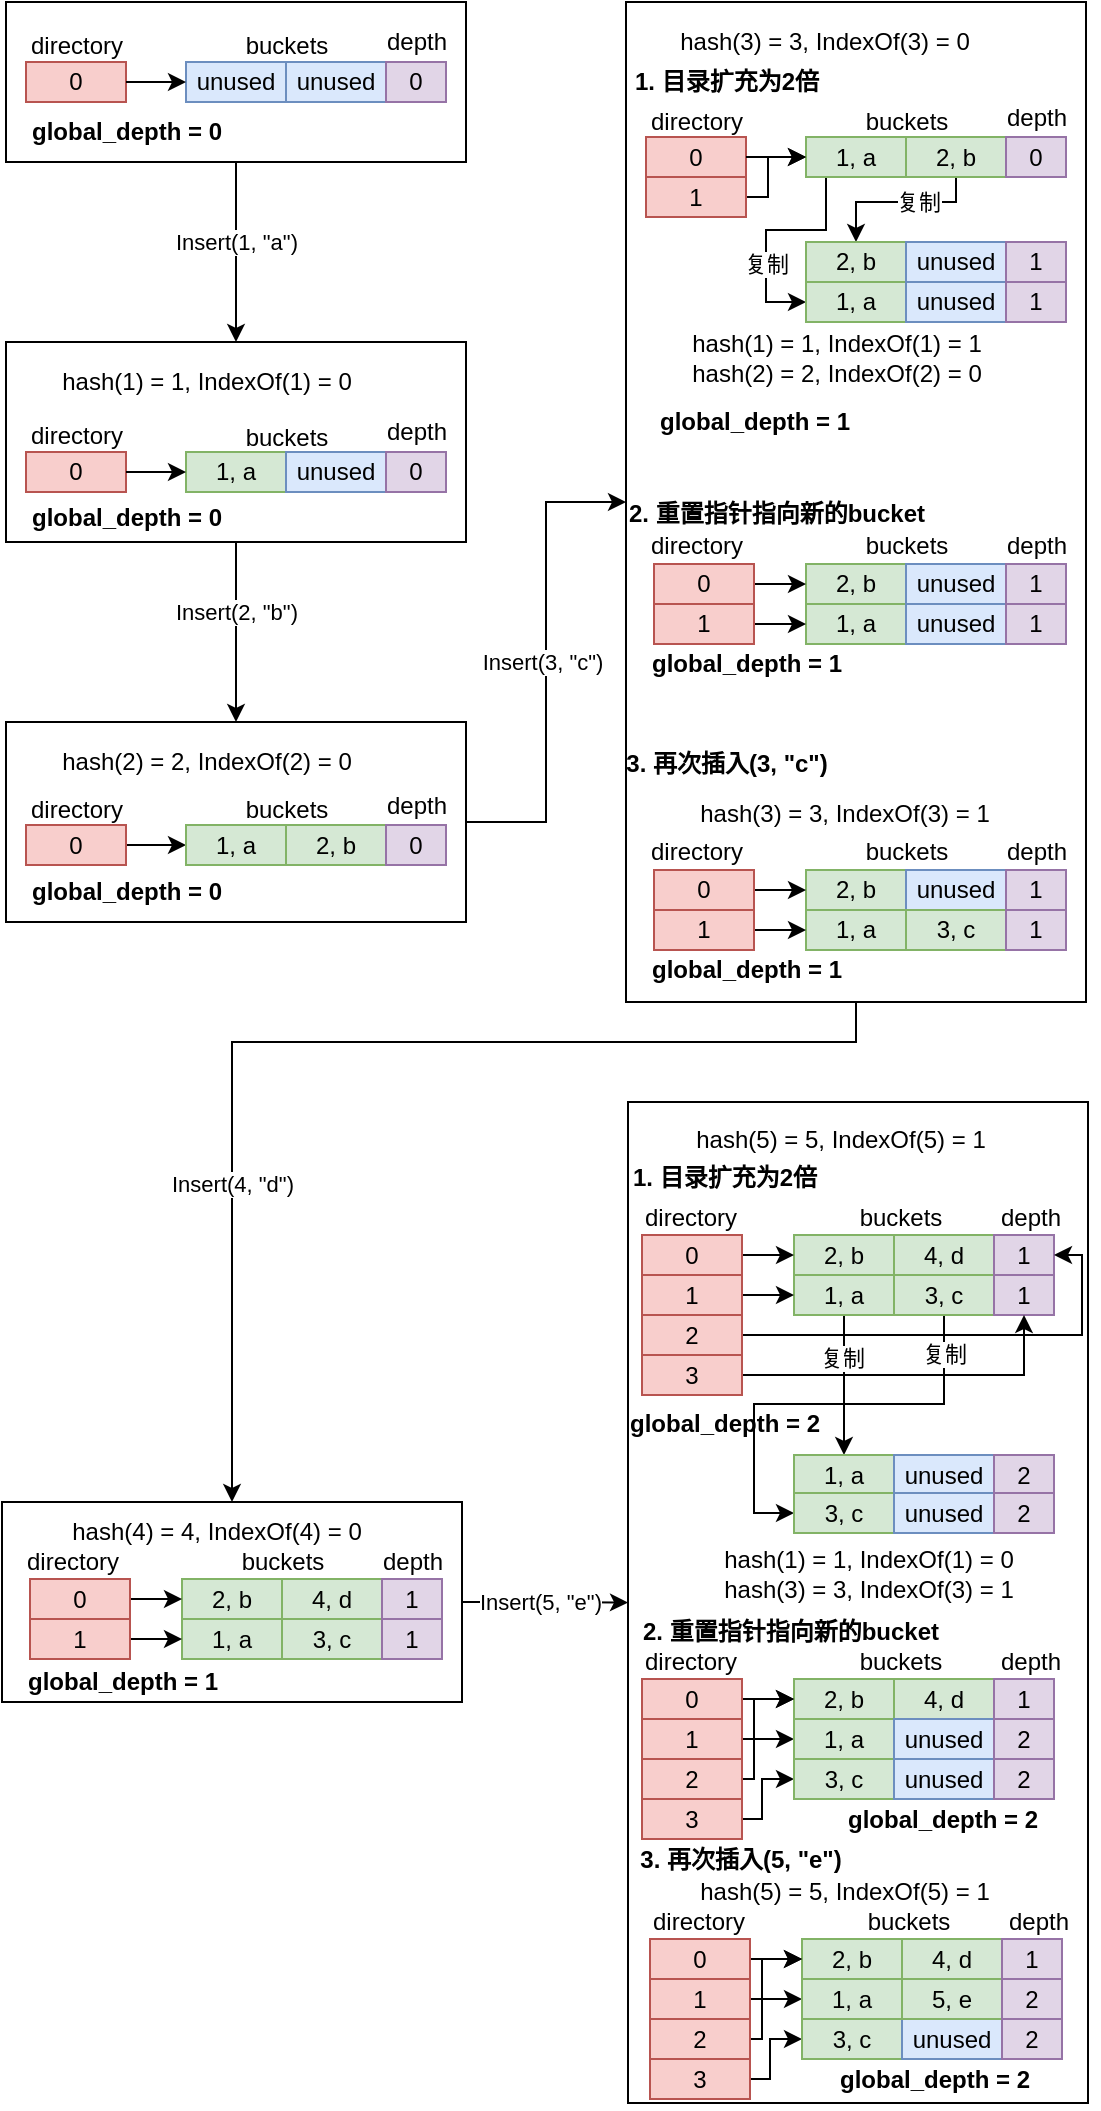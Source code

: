 <mxfile version="23.0.2" type="device">
  <diagram name="第 1 页" id="00zpdEyGkZuQAE-F2wmC">
    <mxGraphModel dx="611" dy="412" grid="1" gridSize="10" guides="1" tooltips="1" connect="1" arrows="1" fold="1" page="1" pageScale="1" pageWidth="827" pageHeight="1169" math="0" shadow="0">
      <root>
        <mxCell id="0" />
        <mxCell id="1" parent="0" />
        <mxCell id="qYG14PwdEQXjrHowDUsH-23" value="" style="rounded=0;whiteSpace=wrap;html=1;container=0;" vertex="1" parent="1">
          <mxGeometry x="160" y="260" width="230" height="80" as="geometry" />
        </mxCell>
        <mxCell id="qYG14PwdEQXjrHowDUsH-1" value="0" style="rounded=0;whiteSpace=wrap;html=1;fillColor=#f8cecc;strokeColor=#b85450;container=0;" vertex="1" parent="1">
          <mxGeometry x="170" y="290" width="50" height="20" as="geometry" />
        </mxCell>
        <mxCell id="qYG14PwdEQXjrHowDUsH-4" value="unused" style="rounded=0;whiteSpace=wrap;html=1;fillColor=#dae8fc;strokeColor=#6c8ebf;container=0;" vertex="1" parent="1">
          <mxGeometry x="250" y="290" width="50" height="20" as="geometry" />
        </mxCell>
        <mxCell id="qYG14PwdEQXjrHowDUsH-8" style="edgeStyle=orthogonalEdgeStyle;rounded=0;orthogonalLoop=1;jettySize=auto;html=1;entryX=0;entryY=0.5;entryDx=0;entryDy=0;" edge="1" parent="1" source="qYG14PwdEQXjrHowDUsH-1" target="qYG14PwdEQXjrHowDUsH-4">
          <mxGeometry relative="1" as="geometry" />
        </mxCell>
        <mxCell id="qYG14PwdEQXjrHowDUsH-5" value="unused" style="rounded=0;whiteSpace=wrap;html=1;fillColor=#dae8fc;strokeColor=#6c8ebf;container=0;" vertex="1" parent="1">
          <mxGeometry x="300" y="290" width="50" height="20" as="geometry" />
        </mxCell>
        <mxCell id="qYG14PwdEQXjrHowDUsH-10" value="buckets" style="text;html=1;align=center;verticalAlign=middle;resizable=0;points=[];autosize=1;strokeColor=none;fillColor=none;container=0;" vertex="1" parent="1">
          <mxGeometry x="270" y="267" width="60" height="30" as="geometry" />
        </mxCell>
        <mxCell id="qYG14PwdEQXjrHowDUsH-11" value="directory" style="text;html=1;align=center;verticalAlign=middle;resizable=0;points=[];autosize=1;strokeColor=none;fillColor=none;container=0;" vertex="1" parent="1">
          <mxGeometry x="160" y="267" width="70" height="30" as="geometry" />
        </mxCell>
        <mxCell id="qYG14PwdEQXjrHowDUsH-33" value="&lt;b&gt;global_depth = 0&lt;/b&gt;" style="text;html=1;align=center;verticalAlign=middle;resizable=0;points=[];autosize=1;strokeColor=none;fillColor=none;container=0;" vertex="1" parent="1">
          <mxGeometry x="160" y="310" width="120" height="30" as="geometry" />
        </mxCell>
        <mxCell id="qYG14PwdEQXjrHowDUsH-44" style="edgeStyle=orthogonalEdgeStyle;rounded=0;orthogonalLoop=1;jettySize=auto;html=1;entryX=0.5;entryY=0;entryDx=0;entryDy=0;" edge="1" parent="1" source="qYG14PwdEQXjrHowDUsH-25" target="qYG14PwdEQXjrHowDUsH-36">
          <mxGeometry relative="1" as="geometry" />
        </mxCell>
        <mxCell id="qYG14PwdEQXjrHowDUsH-45" value="Insert(2, &quot;b&quot;)" style="edgeLabel;html=1;align=center;verticalAlign=middle;resizable=0;points=[];container=0;" vertex="1" connectable="0" parent="qYG14PwdEQXjrHowDUsH-44">
          <mxGeometry x="-0.337" y="1" relative="1" as="geometry">
            <mxPoint x="-1" y="5" as="offset" />
          </mxGeometry>
        </mxCell>
        <mxCell id="qYG14PwdEQXjrHowDUsH-25" value="" style="rounded=0;whiteSpace=wrap;html=1;container=0;" vertex="1" parent="1">
          <mxGeometry x="160" y="430" width="230" height="100" as="geometry" />
        </mxCell>
        <mxCell id="qYG14PwdEQXjrHowDUsH-26" style="edgeStyle=orthogonalEdgeStyle;rounded=0;orthogonalLoop=1;jettySize=auto;html=1;entryX=0.5;entryY=0;entryDx=0;entryDy=0;" edge="1" parent="1" source="qYG14PwdEQXjrHowDUsH-23" target="qYG14PwdEQXjrHowDUsH-25">
          <mxGeometry relative="1" as="geometry" />
        </mxCell>
        <mxCell id="qYG14PwdEQXjrHowDUsH-30" value="Insert(1, &quot;a&quot;)" style="edgeLabel;html=1;align=center;verticalAlign=middle;resizable=0;points=[];container=0;" vertex="1" connectable="0" parent="qYG14PwdEQXjrHowDUsH-26">
          <mxGeometry x="-0.361" y="-1" relative="1" as="geometry">
            <mxPoint x="1" y="11" as="offset" />
          </mxGeometry>
        </mxCell>
        <mxCell id="qYG14PwdEQXjrHowDUsH-13" value="0" style="rounded=0;whiteSpace=wrap;html=1;fillColor=#f8cecc;strokeColor=#b85450;container=0;" vertex="1" parent="1">
          <mxGeometry x="170" y="485" width="50" height="20" as="geometry" />
        </mxCell>
        <mxCell id="qYG14PwdEQXjrHowDUsH-16" value="1, a" style="rounded=0;whiteSpace=wrap;html=1;fillColor=#d5e8d4;strokeColor=#82b366;container=0;" vertex="1" parent="1">
          <mxGeometry x="250" y="485" width="50" height="20" as="geometry" />
        </mxCell>
        <mxCell id="qYG14PwdEQXjrHowDUsH-12" style="edgeStyle=orthogonalEdgeStyle;rounded=0;orthogonalLoop=1;jettySize=auto;html=1;entryX=0;entryY=0.5;entryDx=0;entryDy=0;" edge="1" parent="1" source="qYG14PwdEQXjrHowDUsH-13" target="qYG14PwdEQXjrHowDUsH-16">
          <mxGeometry relative="1" as="geometry" />
        </mxCell>
        <mxCell id="qYG14PwdEQXjrHowDUsH-17" value="unused" style="rounded=0;whiteSpace=wrap;html=1;fillColor=#dae8fc;strokeColor=#6c8ebf;container=0;" vertex="1" parent="1">
          <mxGeometry x="300" y="485" width="50" height="20" as="geometry" />
        </mxCell>
        <mxCell id="qYG14PwdEQXjrHowDUsH-20" value="buckets" style="text;html=1;align=center;verticalAlign=middle;resizable=0;points=[];autosize=1;strokeColor=none;fillColor=none;container=0;" vertex="1" parent="1">
          <mxGeometry x="270" y="463" width="60" height="30" as="geometry" />
        </mxCell>
        <mxCell id="qYG14PwdEQXjrHowDUsH-21" value="directory" style="text;html=1;align=center;verticalAlign=middle;resizable=0;points=[];autosize=1;strokeColor=none;fillColor=none;container=0;" vertex="1" parent="1">
          <mxGeometry x="160" y="462" width="70" height="30" as="geometry" />
        </mxCell>
        <mxCell id="qYG14PwdEQXjrHowDUsH-31" value="hash(1) = 1, IndexOf(1) = 0" style="text;html=1;align=center;verticalAlign=middle;resizable=0;points=[];autosize=1;strokeColor=none;fillColor=none;container=0;" vertex="1" parent="1">
          <mxGeometry x="175" y="435" width="170" height="30" as="geometry" />
        </mxCell>
        <mxCell id="qYG14PwdEQXjrHowDUsH-46" value="&lt;b&gt;global_depth = 0&lt;/b&gt;" style="text;html=1;align=center;verticalAlign=middle;resizable=0;points=[];autosize=1;strokeColor=none;fillColor=none;container=0;" vertex="1" parent="1">
          <mxGeometry x="160" y="503" width="120" height="30" as="geometry" />
        </mxCell>
        <mxCell id="qYG14PwdEQXjrHowDUsH-59" style="edgeStyle=orthogonalEdgeStyle;rounded=0;orthogonalLoop=1;jettySize=auto;html=1;entryX=0;entryY=0.5;entryDx=0;entryDy=0;" edge="1" parent="1" source="qYG14PwdEQXjrHowDUsH-36" target="qYG14PwdEQXjrHowDUsH-50">
          <mxGeometry relative="1" as="geometry" />
        </mxCell>
        <mxCell id="qYG14PwdEQXjrHowDUsH-70" value="Insert(3, &quot;c&quot;)" style="edgeLabel;html=1;align=center;verticalAlign=middle;resizable=0;points=[];" vertex="1" connectable="0" parent="qYG14PwdEQXjrHowDUsH-59">
          <mxGeometry x="-0.002" y="-2" relative="1" as="geometry">
            <mxPoint x="-4" as="offset" />
          </mxGeometry>
        </mxCell>
        <mxCell id="qYG14PwdEQXjrHowDUsH-260" style="edgeStyle=orthogonalEdgeStyle;rounded=0;orthogonalLoop=1;jettySize=auto;html=1;entryX=0.5;entryY=0;entryDx=0;entryDy=0;" edge="1" parent="1" source="qYG14PwdEQXjrHowDUsH-50" target="qYG14PwdEQXjrHowDUsH-143">
          <mxGeometry relative="1" as="geometry">
            <Array as="points">
              <mxPoint x="585" y="780" />
              <mxPoint x="273" y="780" />
            </Array>
          </mxGeometry>
        </mxCell>
        <mxCell id="qYG14PwdEQXjrHowDUsH-261" value="Insert(4, &quot;d&quot;)" style="edgeLabel;html=1;align=center;verticalAlign=middle;resizable=0;points=[];" vertex="1" connectable="0" parent="qYG14PwdEQXjrHowDUsH-260">
          <mxGeometry x="0.432" relative="1" as="geometry">
            <mxPoint as="offset" />
          </mxGeometry>
        </mxCell>
        <mxCell id="qYG14PwdEQXjrHowDUsH-50" value="" style="rounded=0;whiteSpace=wrap;html=1;container=0;" vertex="1" parent="1">
          <mxGeometry x="470" y="260" width="230" height="500" as="geometry" />
        </mxCell>
        <mxCell id="qYG14PwdEQXjrHowDUsH-52" value="0" style="rounded=0;whiteSpace=wrap;html=1;fillColor=#f8cecc;strokeColor=#b85450;container=0;" vertex="1" parent="1">
          <mxGeometry x="480" y="327.5" width="50" height="20" as="geometry" />
        </mxCell>
        <mxCell id="qYG14PwdEQXjrHowDUsH-89" style="edgeStyle=orthogonalEdgeStyle;rounded=0;orthogonalLoop=1;jettySize=auto;html=1;entryX=0;entryY=0.5;entryDx=0;entryDy=0;" edge="1" parent="1" source="qYG14PwdEQXjrHowDUsH-53" target="qYG14PwdEQXjrHowDUsH-84">
          <mxGeometry relative="1" as="geometry">
            <Array as="points">
              <mxPoint x="570" y="374" />
              <mxPoint x="540" y="374" />
              <mxPoint x="540" y="410" />
            </Array>
          </mxGeometry>
        </mxCell>
        <mxCell id="qYG14PwdEQXjrHowDUsH-91" value="复制" style="edgeLabel;html=1;align=center;verticalAlign=middle;resizable=0;points=[];" vertex="1" connectable="0" parent="qYG14PwdEQXjrHowDUsH-89">
          <mxGeometry x="0.297" relative="1" as="geometry">
            <mxPoint as="offset" />
          </mxGeometry>
        </mxCell>
        <mxCell id="qYG14PwdEQXjrHowDUsH-53" value="1, a" style="rounded=0;whiteSpace=wrap;html=1;fillColor=#d5e8d4;strokeColor=#82b366;container=0;" vertex="1" parent="1">
          <mxGeometry x="560" y="327.5" width="50" height="20" as="geometry" />
        </mxCell>
        <mxCell id="qYG14PwdEQXjrHowDUsH-51" style="edgeStyle=orthogonalEdgeStyle;rounded=0;orthogonalLoop=1;jettySize=auto;html=1;entryX=0;entryY=0.5;entryDx=0;entryDy=0;" edge="1" parent="1" source="qYG14PwdEQXjrHowDUsH-52" target="qYG14PwdEQXjrHowDUsH-53">
          <mxGeometry relative="1" as="geometry" />
        </mxCell>
        <mxCell id="qYG14PwdEQXjrHowDUsH-88" style="edgeStyle=orthogonalEdgeStyle;rounded=0;orthogonalLoop=1;jettySize=auto;html=1;entryX=0.5;entryY=0;entryDx=0;entryDy=0;" edge="1" parent="1" source="qYG14PwdEQXjrHowDUsH-54" target="qYG14PwdEQXjrHowDUsH-81">
          <mxGeometry relative="1" as="geometry">
            <Array as="points">
              <mxPoint x="635" y="360" />
              <mxPoint x="585" y="360" />
            </Array>
          </mxGeometry>
        </mxCell>
        <mxCell id="qYG14PwdEQXjrHowDUsH-90" value="复制" style="edgeLabel;html=1;align=center;verticalAlign=middle;resizable=0;points=[];" vertex="1" connectable="0" parent="qYG14PwdEQXjrHowDUsH-88">
          <mxGeometry x="-0.236" relative="1" as="geometry">
            <mxPoint as="offset" />
          </mxGeometry>
        </mxCell>
        <mxCell id="qYG14PwdEQXjrHowDUsH-54" value="2, b" style="rounded=0;whiteSpace=wrap;html=1;fillColor=#d5e8d4;strokeColor=#82b366;container=0;" vertex="1" parent="1">
          <mxGeometry x="610" y="327.5" width="50" height="20" as="geometry" />
        </mxCell>
        <mxCell id="qYG14PwdEQXjrHowDUsH-55" value="buckets" style="text;html=1;align=center;verticalAlign=middle;resizable=0;points=[];autosize=1;strokeColor=none;fillColor=none;container=0;" vertex="1" parent="1">
          <mxGeometry x="580" y="304.5" width="60" height="30" as="geometry" />
        </mxCell>
        <mxCell id="qYG14PwdEQXjrHowDUsH-56" value="directory" style="text;html=1;align=center;verticalAlign=middle;resizable=0;points=[];autosize=1;strokeColor=none;fillColor=none;container=0;" vertex="1" parent="1">
          <mxGeometry x="470" y="304.5" width="70" height="30" as="geometry" />
        </mxCell>
        <mxCell id="qYG14PwdEQXjrHowDUsH-57" value="hash(3) = 3, IndexOf(3) = 0" style="text;html=1;align=center;verticalAlign=middle;resizable=0;points=[];autosize=1;strokeColor=none;fillColor=none;container=0;" vertex="1" parent="1">
          <mxGeometry x="484" y="265" width="170" height="30" as="geometry" />
        </mxCell>
        <mxCell id="qYG14PwdEQXjrHowDUsH-36" value="" style="rounded=0;whiteSpace=wrap;html=1;container=0;" vertex="1" parent="1">
          <mxGeometry x="160" y="620" width="230" height="100" as="geometry" />
        </mxCell>
        <mxCell id="qYG14PwdEQXjrHowDUsH-47" style="edgeStyle=orthogonalEdgeStyle;rounded=0;orthogonalLoop=1;jettySize=auto;html=1;entryX=0;entryY=0.5;entryDx=0;entryDy=0;" edge="1" parent="1" source="qYG14PwdEQXjrHowDUsH-37" target="qYG14PwdEQXjrHowDUsH-38">
          <mxGeometry relative="1" as="geometry" />
        </mxCell>
        <mxCell id="qYG14PwdEQXjrHowDUsH-37" value="0" style="rounded=0;whiteSpace=wrap;html=1;fillColor=#f8cecc;strokeColor=#b85450;container=0;" vertex="1" parent="1">
          <mxGeometry x="170" y="671.5" width="50" height="20" as="geometry" />
        </mxCell>
        <mxCell id="qYG14PwdEQXjrHowDUsH-38" value="1, a" style="rounded=0;whiteSpace=wrap;html=1;fillColor=#d5e8d4;strokeColor=#82b366;container=0;" vertex="1" parent="1">
          <mxGeometry x="250" y="671.5" width="50" height="20" as="geometry" />
        </mxCell>
        <mxCell id="qYG14PwdEQXjrHowDUsH-40" value="2, b" style="rounded=0;whiteSpace=wrap;html=1;fillColor=#d5e8d4;strokeColor=#82b366;container=0;" vertex="1" parent="1">
          <mxGeometry x="300" y="671.5" width="50" height="20" as="geometry" />
        </mxCell>
        <mxCell id="qYG14PwdEQXjrHowDUsH-41" value="buckets" style="text;html=1;align=center;verticalAlign=middle;resizable=0;points=[];autosize=1;strokeColor=none;fillColor=none;container=0;" vertex="1" parent="1">
          <mxGeometry x="270" y="648.5" width="60" height="30" as="geometry" />
        </mxCell>
        <mxCell id="qYG14PwdEQXjrHowDUsH-42" value="directory" style="text;html=1;align=center;verticalAlign=middle;resizable=0;points=[];autosize=1;strokeColor=none;fillColor=none;container=0;" vertex="1" parent="1">
          <mxGeometry x="160" y="648.5" width="70" height="30" as="geometry" />
        </mxCell>
        <mxCell id="qYG14PwdEQXjrHowDUsH-43" value="hash(2) = 2, IndexOf(2) = 0" style="text;html=1;align=center;verticalAlign=middle;resizable=0;points=[];autosize=1;strokeColor=none;fillColor=none;container=0;" vertex="1" parent="1">
          <mxGeometry x="175" y="625" width="170" height="30" as="geometry" />
        </mxCell>
        <mxCell id="qYG14PwdEQXjrHowDUsH-48" value="&lt;b&gt;global_depth = 0&lt;/b&gt;" style="text;html=1;align=center;verticalAlign=middle;resizable=0;points=[];autosize=1;strokeColor=none;fillColor=none;container=0;" vertex="1" parent="1">
          <mxGeometry x="160" y="690" width="120" height="30" as="geometry" />
        </mxCell>
        <mxCell id="qYG14PwdEQXjrHowDUsH-62" value="depth" style="text;html=1;align=center;verticalAlign=middle;resizable=0;points=[];autosize=1;strokeColor=none;fillColor=none;" vertex="1" parent="1">
          <mxGeometry x="340" y="265" width="50" height="30" as="geometry" />
        </mxCell>
        <mxCell id="qYG14PwdEQXjrHowDUsH-63" value="0" style="rounded=0;whiteSpace=wrap;html=1;fillColor=#e1d5e7;strokeColor=#9673a6;container=0;" vertex="1" parent="1">
          <mxGeometry x="350" y="290" width="30" height="20" as="geometry" />
        </mxCell>
        <mxCell id="qYG14PwdEQXjrHowDUsH-64" value="depth" style="text;html=1;align=center;verticalAlign=middle;resizable=0;points=[];autosize=1;strokeColor=none;fillColor=none;" vertex="1" parent="1">
          <mxGeometry x="340" y="460" width="50" height="30" as="geometry" />
        </mxCell>
        <mxCell id="qYG14PwdEQXjrHowDUsH-65" value="0" style="rounded=0;whiteSpace=wrap;html=1;fillColor=#e1d5e7;strokeColor=#9673a6;container=0;" vertex="1" parent="1">
          <mxGeometry x="350" y="485" width="30" height="20" as="geometry" />
        </mxCell>
        <mxCell id="qYG14PwdEQXjrHowDUsH-66" value="depth" style="text;html=1;align=center;verticalAlign=middle;resizable=0;points=[];autosize=1;strokeColor=none;fillColor=none;" vertex="1" parent="1">
          <mxGeometry x="340" y="646.5" width="50" height="30" as="geometry" />
        </mxCell>
        <mxCell id="qYG14PwdEQXjrHowDUsH-67" value="0" style="rounded=0;whiteSpace=wrap;html=1;fillColor=#e1d5e7;strokeColor=#9673a6;container=0;" vertex="1" parent="1">
          <mxGeometry x="350" y="671.5" width="30" height="20" as="geometry" />
        </mxCell>
        <mxCell id="qYG14PwdEQXjrHowDUsH-68" value="depth" style="text;html=1;align=center;verticalAlign=middle;resizable=0;points=[];autosize=1;strokeColor=none;fillColor=none;" vertex="1" parent="1">
          <mxGeometry x="650" y="302.5" width="50" height="30" as="geometry" />
        </mxCell>
        <mxCell id="qYG14PwdEQXjrHowDUsH-69" value="0" style="rounded=0;whiteSpace=wrap;html=1;fillColor=#e1d5e7;strokeColor=#9673a6;container=0;" vertex="1" parent="1">
          <mxGeometry x="660" y="327.5" width="30" height="20" as="geometry" />
        </mxCell>
        <mxCell id="qYG14PwdEQXjrHowDUsH-78" style="edgeStyle=orthogonalEdgeStyle;rounded=0;orthogonalLoop=1;jettySize=auto;html=1;entryX=0;entryY=0.5;entryDx=0;entryDy=0;" edge="1" parent="1" source="qYG14PwdEQXjrHowDUsH-71" target="qYG14PwdEQXjrHowDUsH-53">
          <mxGeometry relative="1" as="geometry">
            <Array as="points">
              <mxPoint x="541" y="358" />
              <mxPoint x="541" y="338" />
            </Array>
          </mxGeometry>
        </mxCell>
        <mxCell id="qYG14PwdEQXjrHowDUsH-71" value="1" style="rounded=0;whiteSpace=wrap;html=1;fillColor=#f8cecc;strokeColor=#b85450;container=0;" vertex="1" parent="1">
          <mxGeometry x="480" y="347.5" width="50" height="20" as="geometry" />
        </mxCell>
        <mxCell id="qYG14PwdEQXjrHowDUsH-80" value="&lt;b&gt;1. 目录扩充为2倍&lt;/b&gt;" style="text;html=1;align=center;verticalAlign=middle;resizable=0;points=[];autosize=1;strokeColor=none;fillColor=none;" vertex="1" parent="1">
          <mxGeometry x="460" y="285" width="120" height="30" as="geometry" />
        </mxCell>
        <mxCell id="qYG14PwdEQXjrHowDUsH-81" value="2, b" style="rounded=0;whiteSpace=wrap;html=1;fillColor=#d5e8d4;strokeColor=#82b366;container=0;" vertex="1" parent="1">
          <mxGeometry x="560" y="380" width="50" height="20" as="geometry" />
        </mxCell>
        <mxCell id="qYG14PwdEQXjrHowDUsH-82" value="unused" style="rounded=0;whiteSpace=wrap;html=1;fillColor=#dae8fc;strokeColor=#6c8ebf;container=0;" vertex="1" parent="1">
          <mxGeometry x="610" y="380" width="50" height="20" as="geometry" />
        </mxCell>
        <mxCell id="qYG14PwdEQXjrHowDUsH-83" value="1" style="rounded=0;whiteSpace=wrap;html=1;fillColor=#e1d5e7;strokeColor=#9673a6;container=0;" vertex="1" parent="1">
          <mxGeometry x="660" y="380" width="30" height="20" as="geometry" />
        </mxCell>
        <mxCell id="qYG14PwdEQXjrHowDUsH-84" value="1, a" style="rounded=0;whiteSpace=wrap;html=1;fillColor=#d5e8d4;strokeColor=#82b366;container=0;" vertex="1" parent="1">
          <mxGeometry x="560" y="400" width="50" height="20" as="geometry" />
        </mxCell>
        <mxCell id="qYG14PwdEQXjrHowDUsH-85" value="unused" style="rounded=0;whiteSpace=wrap;html=1;fillColor=#dae8fc;strokeColor=#6c8ebf;container=0;" vertex="1" parent="1">
          <mxGeometry x="610" y="400" width="50" height="20" as="geometry" />
        </mxCell>
        <mxCell id="qYG14PwdEQXjrHowDUsH-86" value="1" style="rounded=0;whiteSpace=wrap;html=1;fillColor=#e1d5e7;strokeColor=#9673a6;container=0;" vertex="1" parent="1">
          <mxGeometry x="660" y="400" width="30" height="20" as="geometry" />
        </mxCell>
        <mxCell id="qYG14PwdEQXjrHowDUsH-87" value="hash(1) = 1, IndexOf(1) = 1&lt;br&gt;hash(2) = 2, IndexOf(2) = 0" style="text;html=1;align=center;verticalAlign=middle;resizable=0;points=[];autosize=1;strokeColor=none;fillColor=none;container=0;" vertex="1" parent="1">
          <mxGeometry x="490" y="418" width="170" height="40" as="geometry" />
        </mxCell>
        <mxCell id="qYG14PwdEQXjrHowDUsH-93" value="&lt;b&gt;global_depth = 1&lt;/b&gt;" style="text;html=1;align=center;verticalAlign=middle;resizable=0;points=[];autosize=1;strokeColor=none;fillColor=none;container=0;" vertex="1" parent="1">
          <mxGeometry x="474" y="455" width="120" height="30" as="geometry" />
        </mxCell>
        <mxCell id="qYG14PwdEQXjrHowDUsH-94" value="&lt;b&gt;2. 重置指针指向新的bucket&lt;/b&gt;" style="text;html=1;align=center;verticalAlign=middle;resizable=0;points=[];autosize=1;strokeColor=none;fillColor=none;" vertex="1" parent="1">
          <mxGeometry x="460" y="501" width="170" height="30" as="geometry" />
        </mxCell>
        <mxCell id="qYG14PwdEQXjrHowDUsH-95" value="2, b" style="rounded=0;whiteSpace=wrap;html=1;fillColor=#d5e8d4;strokeColor=#82b366;container=0;" vertex="1" parent="1">
          <mxGeometry x="560" y="541" width="50" height="20" as="geometry" />
        </mxCell>
        <mxCell id="qYG14PwdEQXjrHowDUsH-96" value="unused" style="rounded=0;whiteSpace=wrap;html=1;fillColor=#dae8fc;strokeColor=#6c8ebf;container=0;" vertex="1" parent="1">
          <mxGeometry x="610" y="541" width="50" height="20" as="geometry" />
        </mxCell>
        <mxCell id="qYG14PwdEQXjrHowDUsH-97" value="1" style="rounded=0;whiteSpace=wrap;html=1;fillColor=#e1d5e7;strokeColor=#9673a6;container=0;" vertex="1" parent="1">
          <mxGeometry x="660" y="541" width="30" height="20" as="geometry" />
        </mxCell>
        <mxCell id="qYG14PwdEQXjrHowDUsH-98" value="1, a" style="rounded=0;whiteSpace=wrap;html=1;fillColor=#d5e8d4;strokeColor=#82b366;container=0;" vertex="1" parent="1">
          <mxGeometry x="560" y="561" width="50" height="20" as="geometry" />
        </mxCell>
        <mxCell id="qYG14PwdEQXjrHowDUsH-99" value="unused" style="rounded=0;whiteSpace=wrap;html=1;fillColor=#dae8fc;strokeColor=#6c8ebf;container=0;" vertex="1" parent="1">
          <mxGeometry x="610" y="561" width="50" height="20" as="geometry" />
        </mxCell>
        <mxCell id="qYG14PwdEQXjrHowDUsH-100" value="1" style="rounded=0;whiteSpace=wrap;html=1;fillColor=#e1d5e7;strokeColor=#9673a6;container=0;" vertex="1" parent="1">
          <mxGeometry x="660" y="561" width="30" height="20" as="geometry" />
        </mxCell>
        <mxCell id="qYG14PwdEQXjrHowDUsH-113" style="edgeStyle=orthogonalEdgeStyle;rounded=0;orthogonalLoop=1;jettySize=auto;html=1;entryX=0;entryY=0.5;entryDx=0;entryDy=0;" edge="1" parent="1" source="qYG14PwdEQXjrHowDUsH-101" target="qYG14PwdEQXjrHowDUsH-95">
          <mxGeometry relative="1" as="geometry" />
        </mxCell>
        <mxCell id="qYG14PwdEQXjrHowDUsH-101" value="0" style="rounded=0;whiteSpace=wrap;html=1;fillColor=#f8cecc;strokeColor=#b85450;container=0;" vertex="1" parent="1">
          <mxGeometry x="484" y="541" width="50" height="20" as="geometry" />
        </mxCell>
        <mxCell id="qYG14PwdEQXjrHowDUsH-114" style="edgeStyle=orthogonalEdgeStyle;rounded=0;orthogonalLoop=1;jettySize=auto;html=1;entryX=0;entryY=0.5;entryDx=0;entryDy=0;" edge="1" parent="1" source="qYG14PwdEQXjrHowDUsH-102" target="qYG14PwdEQXjrHowDUsH-98">
          <mxGeometry relative="1" as="geometry" />
        </mxCell>
        <mxCell id="qYG14PwdEQXjrHowDUsH-102" value="1" style="rounded=0;whiteSpace=wrap;html=1;fillColor=#f8cecc;strokeColor=#b85450;container=0;" vertex="1" parent="1">
          <mxGeometry x="484" y="561" width="50" height="20" as="geometry" />
        </mxCell>
        <mxCell id="qYG14PwdEQXjrHowDUsH-110" value="depth" style="text;html=1;align=center;verticalAlign=middle;resizable=0;points=[];autosize=1;strokeColor=none;fillColor=none;" vertex="1" parent="1">
          <mxGeometry x="650" y="517" width="50" height="30" as="geometry" />
        </mxCell>
        <mxCell id="qYG14PwdEQXjrHowDUsH-111" value="buckets" style="text;html=1;align=center;verticalAlign=middle;resizable=0;points=[];autosize=1;strokeColor=none;fillColor=none;container=0;" vertex="1" parent="1">
          <mxGeometry x="580" y="517" width="60" height="30" as="geometry" />
        </mxCell>
        <mxCell id="qYG14PwdEQXjrHowDUsH-112" value="directory" style="text;html=1;align=center;verticalAlign=middle;resizable=0;points=[];autosize=1;strokeColor=none;fillColor=none;container=0;" vertex="1" parent="1">
          <mxGeometry x="470" y="517" width="70" height="30" as="geometry" />
        </mxCell>
        <mxCell id="qYG14PwdEQXjrHowDUsH-115" value="&lt;b&gt;global_depth = 1&lt;/b&gt;" style="text;html=1;align=center;verticalAlign=middle;resizable=0;points=[];autosize=1;strokeColor=none;fillColor=none;container=0;" vertex="1" parent="1">
          <mxGeometry x="470" y="576" width="120" height="30" as="geometry" />
        </mxCell>
        <mxCell id="qYG14PwdEQXjrHowDUsH-116" value="&lt;b&gt;3. 再次插入(3, &quot;c&quot;)&lt;/b&gt;" style="text;html=1;align=center;verticalAlign=middle;resizable=0;points=[];autosize=1;strokeColor=none;fillColor=none;" vertex="1" parent="1">
          <mxGeometry x="460" y="626" width="120" height="30" as="geometry" />
        </mxCell>
        <mxCell id="qYG14PwdEQXjrHowDUsH-117" value="hash(3) = 3, IndexOf(3) = 1" style="text;html=1;align=center;verticalAlign=middle;resizable=0;points=[];autosize=1;strokeColor=none;fillColor=none;container=0;" vertex="1" parent="1">
          <mxGeometry x="494" y="651" width="170" height="30" as="geometry" />
        </mxCell>
        <mxCell id="qYG14PwdEQXjrHowDUsH-118" value="2, b" style="rounded=0;whiteSpace=wrap;html=1;fillColor=#d5e8d4;strokeColor=#82b366;container=0;" vertex="1" parent="1">
          <mxGeometry x="560" y="694" width="50" height="20" as="geometry" />
        </mxCell>
        <mxCell id="qYG14PwdEQXjrHowDUsH-119" value="unused" style="rounded=0;whiteSpace=wrap;html=1;fillColor=#dae8fc;strokeColor=#6c8ebf;container=0;" vertex="1" parent="1">
          <mxGeometry x="610" y="694" width="50" height="20" as="geometry" />
        </mxCell>
        <mxCell id="qYG14PwdEQXjrHowDUsH-120" value="1" style="rounded=0;whiteSpace=wrap;html=1;fillColor=#e1d5e7;strokeColor=#9673a6;container=0;" vertex="1" parent="1">
          <mxGeometry x="660" y="694" width="30" height="20" as="geometry" />
        </mxCell>
        <mxCell id="qYG14PwdEQXjrHowDUsH-121" value="1, a" style="rounded=0;whiteSpace=wrap;html=1;fillColor=#d5e8d4;strokeColor=#82b366;container=0;" vertex="1" parent="1">
          <mxGeometry x="560" y="714" width="50" height="20" as="geometry" />
        </mxCell>
        <mxCell id="qYG14PwdEQXjrHowDUsH-122" value="3, c" style="rounded=0;whiteSpace=wrap;html=1;fillColor=#d5e8d4;strokeColor=#82b366;container=0;" vertex="1" parent="1">
          <mxGeometry x="610" y="714" width="50" height="20" as="geometry" />
        </mxCell>
        <mxCell id="qYG14PwdEQXjrHowDUsH-123" value="1" style="rounded=0;whiteSpace=wrap;html=1;fillColor=#e1d5e7;strokeColor=#9673a6;container=0;" vertex="1" parent="1">
          <mxGeometry x="660" y="714" width="30" height="20" as="geometry" />
        </mxCell>
        <mxCell id="qYG14PwdEQXjrHowDUsH-124" style="edgeStyle=orthogonalEdgeStyle;rounded=0;orthogonalLoop=1;jettySize=auto;html=1;entryX=0;entryY=0.5;entryDx=0;entryDy=0;" edge="1" source="qYG14PwdEQXjrHowDUsH-125" target="qYG14PwdEQXjrHowDUsH-118" parent="1">
          <mxGeometry relative="1" as="geometry" />
        </mxCell>
        <mxCell id="qYG14PwdEQXjrHowDUsH-125" value="0" style="rounded=0;whiteSpace=wrap;html=1;fillColor=#f8cecc;strokeColor=#b85450;container=0;" vertex="1" parent="1">
          <mxGeometry x="484" y="694" width="50" height="20" as="geometry" />
        </mxCell>
        <mxCell id="qYG14PwdEQXjrHowDUsH-126" style="edgeStyle=orthogonalEdgeStyle;rounded=0;orthogonalLoop=1;jettySize=auto;html=1;entryX=0;entryY=0.5;entryDx=0;entryDy=0;" edge="1" source="qYG14PwdEQXjrHowDUsH-127" target="qYG14PwdEQXjrHowDUsH-121" parent="1">
          <mxGeometry relative="1" as="geometry" />
        </mxCell>
        <mxCell id="qYG14PwdEQXjrHowDUsH-127" value="1" style="rounded=0;whiteSpace=wrap;html=1;fillColor=#f8cecc;strokeColor=#b85450;container=0;" vertex="1" parent="1">
          <mxGeometry x="484" y="714" width="50" height="20" as="geometry" />
        </mxCell>
        <mxCell id="qYG14PwdEQXjrHowDUsH-128" value="depth" style="text;html=1;align=center;verticalAlign=middle;resizable=0;points=[];autosize=1;strokeColor=none;fillColor=none;" vertex="1" parent="1">
          <mxGeometry x="650" y="670" width="50" height="30" as="geometry" />
        </mxCell>
        <mxCell id="qYG14PwdEQXjrHowDUsH-129" value="buckets" style="text;html=1;align=center;verticalAlign=middle;resizable=0;points=[];autosize=1;strokeColor=none;fillColor=none;container=0;" vertex="1" parent="1">
          <mxGeometry x="580" y="670" width="60" height="30" as="geometry" />
        </mxCell>
        <mxCell id="qYG14PwdEQXjrHowDUsH-130" value="directory" style="text;html=1;align=center;verticalAlign=middle;resizable=0;points=[];autosize=1;strokeColor=none;fillColor=none;container=0;" vertex="1" parent="1">
          <mxGeometry x="470" y="670" width="70" height="30" as="geometry" />
        </mxCell>
        <mxCell id="qYG14PwdEQXjrHowDUsH-131" value="&lt;b&gt;global_depth = 1&lt;/b&gt;" style="text;html=1;align=center;verticalAlign=middle;resizable=0;points=[];autosize=1;strokeColor=none;fillColor=none;container=0;" vertex="1" parent="1">
          <mxGeometry x="470" y="729" width="120" height="30" as="geometry" />
        </mxCell>
        <mxCell id="qYG14PwdEQXjrHowDUsH-162" style="edgeStyle=orthogonalEdgeStyle;rounded=0;orthogonalLoop=1;jettySize=auto;html=1;entryX=0;entryY=0.5;entryDx=0;entryDy=0;" edge="1" parent="1" source="qYG14PwdEQXjrHowDUsH-143" target="qYG14PwdEQXjrHowDUsH-161">
          <mxGeometry relative="1" as="geometry" />
        </mxCell>
        <mxCell id="qYG14PwdEQXjrHowDUsH-164" value="Insert(5, &quot;e&quot;)" style="edgeLabel;html=1;align=center;verticalAlign=middle;resizable=0;points=[];" vertex="1" connectable="0" parent="qYG14PwdEQXjrHowDUsH-162">
          <mxGeometry x="-0.064" y="1" relative="1" as="geometry">
            <mxPoint y="1" as="offset" />
          </mxGeometry>
        </mxCell>
        <mxCell id="qYG14PwdEQXjrHowDUsH-143" value="" style="rounded=0;whiteSpace=wrap;html=1;container=0;" vertex="1" parent="1">
          <mxGeometry x="158" y="1010" width="230" height="100" as="geometry" />
        </mxCell>
        <mxCell id="qYG14PwdEQXjrHowDUsH-146" value="hash(4) = 4, IndexOf(4) = 0" style="text;html=1;align=center;verticalAlign=middle;resizable=0;points=[];autosize=1;strokeColor=none;fillColor=none;container=0;" vertex="1" parent="1">
          <mxGeometry x="180" y="1010" width="170" height="30" as="geometry" />
        </mxCell>
        <mxCell id="qYG14PwdEQXjrHowDUsH-147" value="2, b" style="rounded=0;whiteSpace=wrap;html=1;fillColor=#d5e8d4;strokeColor=#82b366;container=0;" vertex="1" parent="1">
          <mxGeometry x="248" y="1048.5" width="50" height="20" as="geometry" />
        </mxCell>
        <mxCell id="qYG14PwdEQXjrHowDUsH-148" value="4, d" style="rounded=0;whiteSpace=wrap;html=1;fillColor=#d5e8d4;strokeColor=#82b366;container=0;" vertex="1" parent="1">
          <mxGeometry x="298" y="1048.5" width="50" height="20" as="geometry" />
        </mxCell>
        <mxCell id="qYG14PwdEQXjrHowDUsH-149" value="1" style="rounded=0;whiteSpace=wrap;html=1;fillColor=#e1d5e7;strokeColor=#9673a6;container=0;" vertex="1" parent="1">
          <mxGeometry x="348" y="1048.5" width="30" height="20" as="geometry" />
        </mxCell>
        <mxCell id="qYG14PwdEQXjrHowDUsH-150" value="1, a" style="rounded=0;whiteSpace=wrap;html=1;fillColor=#d5e8d4;strokeColor=#82b366;container=0;" vertex="1" parent="1">
          <mxGeometry x="248" y="1068.5" width="50" height="20" as="geometry" />
        </mxCell>
        <mxCell id="qYG14PwdEQXjrHowDUsH-151" value="3, c" style="rounded=0;whiteSpace=wrap;html=1;fillColor=#d5e8d4;strokeColor=#82b366;container=0;" vertex="1" parent="1">
          <mxGeometry x="298" y="1068.5" width="50" height="20" as="geometry" />
        </mxCell>
        <mxCell id="qYG14PwdEQXjrHowDUsH-152" value="1" style="rounded=0;whiteSpace=wrap;html=1;fillColor=#e1d5e7;strokeColor=#9673a6;container=0;" vertex="1" parent="1">
          <mxGeometry x="348" y="1068.5" width="30" height="20" as="geometry" />
        </mxCell>
        <mxCell id="qYG14PwdEQXjrHowDUsH-153" style="edgeStyle=orthogonalEdgeStyle;rounded=0;orthogonalLoop=1;jettySize=auto;html=1;entryX=0;entryY=0.5;entryDx=0;entryDy=0;" edge="1" source="qYG14PwdEQXjrHowDUsH-154" target="qYG14PwdEQXjrHowDUsH-147" parent="1">
          <mxGeometry relative="1" as="geometry" />
        </mxCell>
        <mxCell id="qYG14PwdEQXjrHowDUsH-154" value="0" style="rounded=0;whiteSpace=wrap;html=1;fillColor=#f8cecc;strokeColor=#b85450;container=0;" vertex="1" parent="1">
          <mxGeometry x="172" y="1048.5" width="50" height="20" as="geometry" />
        </mxCell>
        <mxCell id="qYG14PwdEQXjrHowDUsH-155" style="edgeStyle=orthogonalEdgeStyle;rounded=0;orthogonalLoop=1;jettySize=auto;html=1;entryX=0;entryY=0.5;entryDx=0;entryDy=0;" edge="1" source="qYG14PwdEQXjrHowDUsH-156" target="qYG14PwdEQXjrHowDUsH-150" parent="1">
          <mxGeometry relative="1" as="geometry" />
        </mxCell>
        <mxCell id="qYG14PwdEQXjrHowDUsH-156" value="1" style="rounded=0;whiteSpace=wrap;html=1;fillColor=#f8cecc;strokeColor=#b85450;container=0;" vertex="1" parent="1">
          <mxGeometry x="172" y="1068.5" width="50" height="20" as="geometry" />
        </mxCell>
        <mxCell id="qYG14PwdEQXjrHowDUsH-157" value="depth" style="text;html=1;align=center;verticalAlign=middle;resizable=0;points=[];autosize=1;strokeColor=none;fillColor=none;" vertex="1" parent="1">
          <mxGeometry x="338" y="1024.5" width="50" height="30" as="geometry" />
        </mxCell>
        <mxCell id="qYG14PwdEQXjrHowDUsH-158" value="buckets" style="text;html=1;align=center;verticalAlign=middle;resizable=0;points=[];autosize=1;strokeColor=none;fillColor=none;container=0;" vertex="1" parent="1">
          <mxGeometry x="268" y="1024.5" width="60" height="30" as="geometry" />
        </mxCell>
        <mxCell id="qYG14PwdEQXjrHowDUsH-159" value="directory" style="text;html=1;align=center;verticalAlign=middle;resizable=0;points=[];autosize=1;strokeColor=none;fillColor=none;container=0;" vertex="1" parent="1">
          <mxGeometry x="158" y="1024.5" width="70" height="30" as="geometry" />
        </mxCell>
        <mxCell id="qYG14PwdEQXjrHowDUsH-160" value="&lt;b&gt;global_depth = 1&lt;/b&gt;" style="text;html=1;align=center;verticalAlign=middle;resizable=0;points=[];autosize=1;strokeColor=none;fillColor=none;container=0;" vertex="1" parent="1">
          <mxGeometry x="158" y="1084.5" width="120" height="30" as="geometry" />
        </mxCell>
        <mxCell id="qYG14PwdEQXjrHowDUsH-161" value="" style="rounded=0;whiteSpace=wrap;html=1;container=0;" vertex="1" parent="1">
          <mxGeometry x="471" y="810" width="230" height="500.5" as="geometry" />
        </mxCell>
        <mxCell id="qYG14PwdEQXjrHowDUsH-166" value="hash(5) = 5, IndexOf(5) = 1" style="text;html=1;align=center;verticalAlign=middle;resizable=0;points=[];autosize=1;strokeColor=none;fillColor=none;container=0;" vertex="1" parent="1">
          <mxGeometry x="492" y="813.5" width="170" height="30" as="geometry" />
        </mxCell>
        <mxCell id="qYG14PwdEQXjrHowDUsH-167" value="2, b" style="rounded=0;whiteSpace=wrap;html=1;fillColor=#d5e8d4;strokeColor=#82b366;container=0;" vertex="1" parent="1">
          <mxGeometry x="554" y="876.5" width="50" height="20" as="geometry" />
        </mxCell>
        <mxCell id="qYG14PwdEQXjrHowDUsH-168" value="4, d" style="rounded=0;whiteSpace=wrap;html=1;fillColor=#d5e8d4;strokeColor=#82b366;container=0;" vertex="1" parent="1">
          <mxGeometry x="604" y="876.5" width="50" height="20" as="geometry" />
        </mxCell>
        <mxCell id="qYG14PwdEQXjrHowDUsH-169" value="1" style="rounded=0;whiteSpace=wrap;html=1;fillColor=#e1d5e7;strokeColor=#9673a6;container=0;" vertex="1" parent="1">
          <mxGeometry x="654" y="876.5" width="30" height="20" as="geometry" />
        </mxCell>
        <mxCell id="qYG14PwdEQXjrHowDUsH-200" style="edgeStyle=orthogonalEdgeStyle;rounded=0;orthogonalLoop=1;jettySize=auto;html=1;entryX=0.5;entryY=0;entryDx=0;entryDy=0;" edge="1" parent="1" source="qYG14PwdEQXjrHowDUsH-170" target="qYG14PwdEQXjrHowDUsH-191">
          <mxGeometry relative="1" as="geometry" />
        </mxCell>
        <mxCell id="qYG14PwdEQXjrHowDUsH-203" value="复制" style="edgeLabel;html=1;align=center;verticalAlign=middle;resizable=0;points=[];" vertex="1" connectable="0" parent="qYG14PwdEQXjrHowDUsH-200">
          <mxGeometry x="-0.4" y="-1" relative="1" as="geometry">
            <mxPoint as="offset" />
          </mxGeometry>
        </mxCell>
        <mxCell id="qYG14PwdEQXjrHowDUsH-170" value="1, a" style="rounded=0;whiteSpace=wrap;html=1;fillColor=#d5e8d4;strokeColor=#82b366;container=0;" vertex="1" parent="1">
          <mxGeometry x="554" y="896.5" width="50" height="20" as="geometry" />
        </mxCell>
        <mxCell id="qYG14PwdEQXjrHowDUsH-201" style="edgeStyle=orthogonalEdgeStyle;rounded=0;orthogonalLoop=1;jettySize=auto;html=1;entryX=0;entryY=0.5;entryDx=0;entryDy=0;" edge="1" parent="1" source="qYG14PwdEQXjrHowDUsH-171" target="qYG14PwdEQXjrHowDUsH-194">
          <mxGeometry relative="1" as="geometry" />
        </mxCell>
        <mxCell id="qYG14PwdEQXjrHowDUsH-202" value="复制" style="edgeLabel;html=1;align=center;verticalAlign=middle;resizable=0;points=[];" vertex="1" connectable="0" parent="qYG14PwdEQXjrHowDUsH-201">
          <mxGeometry x="-0.473" y="2" relative="1" as="geometry">
            <mxPoint x="12" y="-27" as="offset" />
          </mxGeometry>
        </mxCell>
        <mxCell id="qYG14PwdEQXjrHowDUsH-171" value="3, c" style="rounded=0;whiteSpace=wrap;html=1;fillColor=#d5e8d4;strokeColor=#82b366;container=0;" vertex="1" parent="1">
          <mxGeometry x="604" y="896.5" width="50" height="20" as="geometry" />
        </mxCell>
        <mxCell id="qYG14PwdEQXjrHowDUsH-172" value="1" style="rounded=0;whiteSpace=wrap;html=1;fillColor=#e1d5e7;strokeColor=#9673a6;container=0;" vertex="1" parent="1">
          <mxGeometry x="654" y="896.5" width="30" height="20" as="geometry" />
        </mxCell>
        <mxCell id="qYG14PwdEQXjrHowDUsH-173" style="edgeStyle=orthogonalEdgeStyle;rounded=0;orthogonalLoop=1;jettySize=auto;html=1;entryX=0;entryY=0.5;entryDx=0;entryDy=0;" edge="1" source="qYG14PwdEQXjrHowDUsH-174" target="qYG14PwdEQXjrHowDUsH-167" parent="1">
          <mxGeometry relative="1" as="geometry" />
        </mxCell>
        <mxCell id="qYG14PwdEQXjrHowDUsH-174" value="0" style="rounded=0;whiteSpace=wrap;html=1;fillColor=#f8cecc;strokeColor=#b85450;container=0;" vertex="1" parent="1">
          <mxGeometry x="478" y="876.5" width="50" height="20" as="geometry" />
        </mxCell>
        <mxCell id="qYG14PwdEQXjrHowDUsH-175" style="edgeStyle=orthogonalEdgeStyle;rounded=0;orthogonalLoop=1;jettySize=auto;html=1;entryX=0;entryY=0.5;entryDx=0;entryDy=0;" edge="1" source="qYG14PwdEQXjrHowDUsH-176" target="qYG14PwdEQXjrHowDUsH-170" parent="1">
          <mxGeometry relative="1" as="geometry" />
        </mxCell>
        <mxCell id="qYG14PwdEQXjrHowDUsH-176" value="1" style="rounded=0;whiteSpace=wrap;html=1;fillColor=#f8cecc;strokeColor=#b85450;container=0;" vertex="1" parent="1">
          <mxGeometry x="478" y="896.5" width="50" height="20" as="geometry" />
        </mxCell>
        <mxCell id="qYG14PwdEQXjrHowDUsH-177" value="depth" style="text;html=1;align=center;verticalAlign=middle;resizable=0;points=[];autosize=1;strokeColor=none;fillColor=none;" vertex="1" parent="1">
          <mxGeometry x="647" y="852.5" width="50" height="30" as="geometry" />
        </mxCell>
        <mxCell id="qYG14PwdEQXjrHowDUsH-178" value="buckets" style="text;html=1;align=center;verticalAlign=middle;resizable=0;points=[];autosize=1;strokeColor=none;fillColor=none;container=0;" vertex="1" parent="1">
          <mxGeometry x="577" y="852.5" width="60" height="30" as="geometry" />
        </mxCell>
        <mxCell id="qYG14PwdEQXjrHowDUsH-179" value="directory" style="text;html=1;align=center;verticalAlign=middle;resizable=0;points=[];autosize=1;strokeColor=none;fillColor=none;container=0;" vertex="1" parent="1">
          <mxGeometry x="467" y="852.5" width="70" height="30" as="geometry" />
        </mxCell>
        <mxCell id="qYG14PwdEQXjrHowDUsH-180" value="&lt;b&gt;global_depth = 2&lt;/b&gt;" style="text;html=1;align=center;verticalAlign=middle;resizable=0;points=[];autosize=1;strokeColor=none;fillColor=none;container=0;" vertex="1" parent="1">
          <mxGeometry x="459" y="955.5" width="120" height="30" as="geometry" />
        </mxCell>
        <mxCell id="qYG14PwdEQXjrHowDUsH-181" value="&lt;b&gt;1. 目录扩充为2倍&lt;/b&gt;" style="text;html=1;align=center;verticalAlign=middle;resizable=0;points=[];autosize=1;strokeColor=none;fillColor=none;" vertex="1" parent="1">
          <mxGeometry x="459" y="832.5" width="120" height="30" as="geometry" />
        </mxCell>
        <mxCell id="qYG14PwdEQXjrHowDUsH-197" style="edgeStyle=orthogonalEdgeStyle;rounded=0;orthogonalLoop=1;jettySize=auto;html=1;entryX=1;entryY=0.5;entryDx=0;entryDy=0;" edge="1" parent="1" source="qYG14PwdEQXjrHowDUsH-182" target="qYG14PwdEQXjrHowDUsH-169">
          <mxGeometry relative="1" as="geometry">
            <Array as="points">
              <mxPoint x="698" y="926.5" />
              <mxPoint x="698" y="886.5" />
            </Array>
          </mxGeometry>
        </mxCell>
        <mxCell id="qYG14PwdEQXjrHowDUsH-182" value="2" style="rounded=0;whiteSpace=wrap;html=1;fillColor=#f8cecc;strokeColor=#b85450;container=0;" vertex="1" parent="1">
          <mxGeometry x="478" y="916.5" width="50" height="20" as="geometry" />
        </mxCell>
        <mxCell id="qYG14PwdEQXjrHowDUsH-198" style="edgeStyle=orthogonalEdgeStyle;rounded=0;orthogonalLoop=1;jettySize=auto;html=1;entryX=0.5;entryY=1;entryDx=0;entryDy=0;" edge="1" parent="1" source="qYG14PwdEQXjrHowDUsH-183" target="qYG14PwdEQXjrHowDUsH-172">
          <mxGeometry relative="1" as="geometry" />
        </mxCell>
        <mxCell id="qYG14PwdEQXjrHowDUsH-183" value="3" style="rounded=0;whiteSpace=wrap;html=1;fillColor=#f8cecc;strokeColor=#b85450;container=0;" vertex="1" parent="1">
          <mxGeometry x="478" y="936.5" width="50" height="20" as="geometry" />
        </mxCell>
        <mxCell id="qYG14PwdEQXjrHowDUsH-191" value="1, a" style="rounded=0;whiteSpace=wrap;html=1;fillColor=#d5e8d4;strokeColor=#82b366;container=0;" vertex="1" parent="1">
          <mxGeometry x="554" y="986.5" width="50" height="20" as="geometry" />
        </mxCell>
        <mxCell id="qYG14PwdEQXjrHowDUsH-192" value="unused" style="rounded=0;whiteSpace=wrap;html=1;fillColor=#dae8fc;strokeColor=#6c8ebf;container=0;" vertex="1" parent="1">
          <mxGeometry x="604" y="986.5" width="50" height="20" as="geometry" />
        </mxCell>
        <mxCell id="qYG14PwdEQXjrHowDUsH-193" value="2" style="rounded=0;whiteSpace=wrap;html=1;fillColor=#e1d5e7;strokeColor=#9673a6;container=0;" vertex="1" parent="1">
          <mxGeometry x="654" y="986.5" width="30" height="20" as="geometry" />
        </mxCell>
        <mxCell id="qYG14PwdEQXjrHowDUsH-194" value="3, c" style="rounded=0;whiteSpace=wrap;html=1;fillColor=#d5e8d4;strokeColor=#82b366;container=0;" vertex="1" parent="1">
          <mxGeometry x="554" y="1005.5" width="50" height="20" as="geometry" />
        </mxCell>
        <mxCell id="qYG14PwdEQXjrHowDUsH-195" value="unused" style="rounded=0;whiteSpace=wrap;html=1;fillColor=#dae8fc;strokeColor=#6c8ebf;container=0;" vertex="1" parent="1">
          <mxGeometry x="604" y="1005.5" width="50" height="20" as="geometry" />
        </mxCell>
        <mxCell id="qYG14PwdEQXjrHowDUsH-196" value="2" style="rounded=0;whiteSpace=wrap;html=1;fillColor=#e1d5e7;strokeColor=#9673a6;container=0;" vertex="1" parent="1">
          <mxGeometry x="654" y="1005.5" width="30" height="20" as="geometry" />
        </mxCell>
        <mxCell id="qYG14PwdEQXjrHowDUsH-199" value="hash(1) = 1, IndexOf(1) = 0&lt;br&gt;hash(3) = 3, IndexOf(3) = 1" style="text;html=1;align=center;verticalAlign=middle;resizable=0;points=[];autosize=1;strokeColor=none;fillColor=none;container=0;" vertex="1" parent="1">
          <mxGeometry x="506" y="1025.5" width="170" height="40" as="geometry" />
        </mxCell>
        <mxCell id="qYG14PwdEQXjrHowDUsH-204" value="&lt;b&gt;2. 重置指针指向新的bucket&lt;/b&gt;" style="text;html=1;align=center;verticalAlign=middle;resizable=0;points=[];autosize=1;strokeColor=none;fillColor=none;" vertex="1" parent="1">
          <mxGeometry x="467" y="1060" width="170" height="30" as="geometry" />
        </mxCell>
        <mxCell id="qYG14PwdEQXjrHowDUsH-205" value="2, b" style="rounded=0;whiteSpace=wrap;html=1;fillColor=#d5e8d4;strokeColor=#82b366;container=0;" vertex="1" parent="1">
          <mxGeometry x="554" y="1098.5" width="50" height="20" as="geometry" />
        </mxCell>
        <mxCell id="qYG14PwdEQXjrHowDUsH-206" value="4, d" style="rounded=0;whiteSpace=wrap;html=1;fillColor=#d5e8d4;strokeColor=#82b366;container=0;" vertex="1" parent="1">
          <mxGeometry x="604" y="1098.5" width="50" height="20" as="geometry" />
        </mxCell>
        <mxCell id="qYG14PwdEQXjrHowDUsH-207" value="1" style="rounded=0;whiteSpace=wrap;html=1;fillColor=#e1d5e7;strokeColor=#9673a6;container=0;" vertex="1" parent="1">
          <mxGeometry x="654" y="1098.5" width="30" height="20" as="geometry" />
        </mxCell>
        <mxCell id="qYG14PwdEQXjrHowDUsH-211" style="edgeStyle=orthogonalEdgeStyle;rounded=0;orthogonalLoop=1;jettySize=auto;html=1;entryX=0;entryY=0.5;entryDx=0;entryDy=0;" edge="1" source="qYG14PwdEQXjrHowDUsH-212" target="qYG14PwdEQXjrHowDUsH-205" parent="1">
          <mxGeometry relative="1" as="geometry" />
        </mxCell>
        <mxCell id="qYG14PwdEQXjrHowDUsH-212" value="0" style="rounded=0;whiteSpace=wrap;html=1;fillColor=#f8cecc;strokeColor=#b85450;container=0;" vertex="1" parent="1">
          <mxGeometry x="478" y="1098.5" width="50" height="20" as="geometry" />
        </mxCell>
        <mxCell id="qYG14PwdEQXjrHowDUsH-231" style="edgeStyle=orthogonalEdgeStyle;rounded=0;orthogonalLoop=1;jettySize=auto;html=1;entryX=0;entryY=0.5;entryDx=0;entryDy=0;" edge="1" parent="1" source="qYG14PwdEQXjrHowDUsH-214" target="qYG14PwdEQXjrHowDUsH-227">
          <mxGeometry relative="1" as="geometry" />
        </mxCell>
        <mxCell id="qYG14PwdEQXjrHowDUsH-214" value="1" style="rounded=0;whiteSpace=wrap;html=1;fillColor=#f8cecc;strokeColor=#b85450;container=0;" vertex="1" parent="1">
          <mxGeometry x="478" y="1118.5" width="50" height="20" as="geometry" />
        </mxCell>
        <mxCell id="qYG14PwdEQXjrHowDUsH-215" value="depth" style="text;html=1;align=center;verticalAlign=middle;resizable=0;points=[];autosize=1;strokeColor=none;fillColor=none;" vertex="1" parent="1">
          <mxGeometry x="647" y="1074.5" width="50" height="30" as="geometry" />
        </mxCell>
        <mxCell id="qYG14PwdEQXjrHowDUsH-216" value="buckets" style="text;html=1;align=center;verticalAlign=middle;resizable=0;points=[];autosize=1;strokeColor=none;fillColor=none;container=0;" vertex="1" parent="1">
          <mxGeometry x="577" y="1074.5" width="60" height="30" as="geometry" />
        </mxCell>
        <mxCell id="qYG14PwdEQXjrHowDUsH-217" value="directory" style="text;html=1;align=center;verticalAlign=middle;resizable=0;points=[];autosize=1;strokeColor=none;fillColor=none;container=0;" vertex="1" parent="1">
          <mxGeometry x="467" y="1074.5" width="70" height="30" as="geometry" />
        </mxCell>
        <mxCell id="qYG14PwdEQXjrHowDUsH-232" style="edgeStyle=orthogonalEdgeStyle;rounded=0;orthogonalLoop=1;jettySize=auto;html=1;entryX=0;entryY=0.5;entryDx=0;entryDy=0;" edge="1" parent="1" source="qYG14PwdEQXjrHowDUsH-219" target="qYG14PwdEQXjrHowDUsH-205">
          <mxGeometry relative="1" as="geometry">
            <Array as="points">
              <mxPoint x="534" y="1148.5" />
              <mxPoint x="534" y="1108.5" />
            </Array>
          </mxGeometry>
        </mxCell>
        <mxCell id="qYG14PwdEQXjrHowDUsH-219" value="2" style="rounded=0;whiteSpace=wrap;html=1;fillColor=#f8cecc;strokeColor=#b85450;container=0;" vertex="1" parent="1">
          <mxGeometry x="478" y="1138.5" width="50" height="20" as="geometry" />
        </mxCell>
        <mxCell id="qYG14PwdEQXjrHowDUsH-233" style="edgeStyle=orthogonalEdgeStyle;rounded=0;orthogonalLoop=1;jettySize=auto;html=1;entryX=0;entryY=0.5;entryDx=0;entryDy=0;" edge="1" parent="1" source="qYG14PwdEQXjrHowDUsH-221" target="qYG14PwdEQXjrHowDUsH-222">
          <mxGeometry relative="1" as="geometry">
            <Array as="points">
              <mxPoint x="538" y="1168.5" />
              <mxPoint x="538" y="1148.5" />
            </Array>
          </mxGeometry>
        </mxCell>
        <mxCell id="qYG14PwdEQXjrHowDUsH-221" value="3" style="rounded=0;whiteSpace=wrap;html=1;fillColor=#f8cecc;strokeColor=#b85450;container=0;" vertex="1" parent="1">
          <mxGeometry x="478" y="1158.5" width="50" height="20" as="geometry" />
        </mxCell>
        <mxCell id="qYG14PwdEQXjrHowDUsH-222" value="3, c" style="rounded=0;whiteSpace=wrap;html=1;fillColor=#d5e8d4;strokeColor=#82b366;container=0;" vertex="1" parent="1">
          <mxGeometry x="554" y="1138.5" width="50" height="20" as="geometry" />
        </mxCell>
        <mxCell id="qYG14PwdEQXjrHowDUsH-223" value="unused" style="rounded=0;whiteSpace=wrap;html=1;fillColor=#dae8fc;strokeColor=#6c8ebf;container=0;" vertex="1" parent="1">
          <mxGeometry x="604" y="1138.5" width="50" height="20" as="geometry" />
        </mxCell>
        <mxCell id="qYG14PwdEQXjrHowDUsH-224" value="2" style="rounded=0;whiteSpace=wrap;html=1;fillColor=#e1d5e7;strokeColor=#9673a6;container=0;" vertex="1" parent="1">
          <mxGeometry x="654" y="1138.5" width="30" height="20" as="geometry" />
        </mxCell>
        <mxCell id="qYG14PwdEQXjrHowDUsH-227" value="1, a" style="rounded=0;whiteSpace=wrap;html=1;fillColor=#d5e8d4;strokeColor=#82b366;container=0;" vertex="1" parent="1">
          <mxGeometry x="554" y="1118.5" width="50" height="20" as="geometry" />
        </mxCell>
        <mxCell id="qYG14PwdEQXjrHowDUsH-228" value="unused" style="rounded=0;whiteSpace=wrap;html=1;fillColor=#dae8fc;strokeColor=#6c8ebf;container=0;" vertex="1" parent="1">
          <mxGeometry x="604" y="1118.5" width="50" height="20" as="geometry" />
        </mxCell>
        <mxCell id="qYG14PwdEQXjrHowDUsH-229" value="2" style="rounded=0;whiteSpace=wrap;html=1;fillColor=#e1d5e7;strokeColor=#9673a6;container=0;" vertex="1" parent="1">
          <mxGeometry x="654" y="1118.5" width="30" height="20" as="geometry" />
        </mxCell>
        <mxCell id="qYG14PwdEQXjrHowDUsH-234" value="&lt;b&gt;3. 再次插入(5, &quot;e&quot;)&lt;/b&gt;" style="text;html=1;align=center;verticalAlign=middle;resizable=0;points=[];autosize=1;strokeColor=none;fillColor=none;" vertex="1" parent="1">
          <mxGeometry x="467" y="1173.5" width="120" height="30" as="geometry" />
        </mxCell>
        <mxCell id="qYG14PwdEQXjrHowDUsH-235" value="2, b" style="rounded=0;whiteSpace=wrap;html=1;fillColor=#d5e8d4;strokeColor=#82b366;container=0;" vertex="1" parent="1">
          <mxGeometry x="558" y="1228.5" width="50" height="20" as="geometry" />
        </mxCell>
        <mxCell id="qYG14PwdEQXjrHowDUsH-236" value="4, d" style="rounded=0;whiteSpace=wrap;html=1;fillColor=#d5e8d4;strokeColor=#82b366;container=0;" vertex="1" parent="1">
          <mxGeometry x="608" y="1228.5" width="50" height="20" as="geometry" />
        </mxCell>
        <mxCell id="qYG14PwdEQXjrHowDUsH-237" value="1" style="rounded=0;whiteSpace=wrap;html=1;fillColor=#e1d5e7;strokeColor=#9673a6;container=0;" vertex="1" parent="1">
          <mxGeometry x="658" y="1228.5" width="30" height="20" as="geometry" />
        </mxCell>
        <mxCell id="qYG14PwdEQXjrHowDUsH-238" style="edgeStyle=orthogonalEdgeStyle;rounded=0;orthogonalLoop=1;jettySize=auto;html=1;entryX=0;entryY=0.5;entryDx=0;entryDy=0;" edge="1" source="qYG14PwdEQXjrHowDUsH-239" target="qYG14PwdEQXjrHowDUsH-235" parent="1">
          <mxGeometry relative="1" as="geometry" />
        </mxCell>
        <mxCell id="qYG14PwdEQXjrHowDUsH-239" value="0" style="rounded=0;whiteSpace=wrap;html=1;fillColor=#f8cecc;strokeColor=#b85450;container=0;" vertex="1" parent="1">
          <mxGeometry x="482" y="1228.5" width="50" height="20" as="geometry" />
        </mxCell>
        <mxCell id="qYG14PwdEQXjrHowDUsH-240" style="edgeStyle=orthogonalEdgeStyle;rounded=0;orthogonalLoop=1;jettySize=auto;html=1;entryX=0;entryY=0.5;entryDx=0;entryDy=0;" edge="1" source="qYG14PwdEQXjrHowDUsH-241" target="qYG14PwdEQXjrHowDUsH-250" parent="1">
          <mxGeometry relative="1" as="geometry" />
        </mxCell>
        <mxCell id="qYG14PwdEQXjrHowDUsH-241" value="1" style="rounded=0;whiteSpace=wrap;html=1;fillColor=#f8cecc;strokeColor=#b85450;container=0;" vertex="1" parent="1">
          <mxGeometry x="482" y="1248.5" width="50" height="20" as="geometry" />
        </mxCell>
        <mxCell id="qYG14PwdEQXjrHowDUsH-242" value="depth" style="text;html=1;align=center;verticalAlign=middle;resizable=0;points=[];autosize=1;strokeColor=none;fillColor=none;" vertex="1" parent="1">
          <mxGeometry x="651" y="1204.5" width="50" height="30" as="geometry" />
        </mxCell>
        <mxCell id="qYG14PwdEQXjrHowDUsH-243" style="edgeStyle=orthogonalEdgeStyle;rounded=0;orthogonalLoop=1;jettySize=auto;html=1;entryX=0;entryY=0.5;entryDx=0;entryDy=0;" edge="1" source="qYG14PwdEQXjrHowDUsH-244" target="qYG14PwdEQXjrHowDUsH-235" parent="1">
          <mxGeometry relative="1" as="geometry">
            <Array as="points">
              <mxPoint x="538" y="1278.5" />
              <mxPoint x="538" y="1238.5" />
            </Array>
          </mxGeometry>
        </mxCell>
        <mxCell id="qYG14PwdEQXjrHowDUsH-244" value="2" style="rounded=0;whiteSpace=wrap;html=1;fillColor=#f8cecc;strokeColor=#b85450;container=0;" vertex="1" parent="1">
          <mxGeometry x="482" y="1268.5" width="50" height="20" as="geometry" />
        </mxCell>
        <mxCell id="qYG14PwdEQXjrHowDUsH-245" style="edgeStyle=orthogonalEdgeStyle;rounded=0;orthogonalLoop=1;jettySize=auto;html=1;entryX=0;entryY=0.5;entryDx=0;entryDy=0;" edge="1" source="qYG14PwdEQXjrHowDUsH-246" target="qYG14PwdEQXjrHowDUsH-247" parent="1">
          <mxGeometry relative="1" as="geometry">
            <Array as="points">
              <mxPoint x="542" y="1298.5" />
              <mxPoint x="542" y="1278.5" />
            </Array>
          </mxGeometry>
        </mxCell>
        <mxCell id="qYG14PwdEQXjrHowDUsH-246" value="3" style="rounded=0;whiteSpace=wrap;html=1;fillColor=#f8cecc;strokeColor=#b85450;container=0;" vertex="1" parent="1">
          <mxGeometry x="482" y="1288.5" width="50" height="20" as="geometry" />
        </mxCell>
        <mxCell id="qYG14PwdEQXjrHowDUsH-247" value="3, c" style="rounded=0;whiteSpace=wrap;html=1;fillColor=#d5e8d4;strokeColor=#82b366;container=0;" vertex="1" parent="1">
          <mxGeometry x="558" y="1268.5" width="50" height="20" as="geometry" />
        </mxCell>
        <mxCell id="qYG14PwdEQXjrHowDUsH-248" value="unused" style="rounded=0;whiteSpace=wrap;html=1;fillColor=#dae8fc;strokeColor=#6c8ebf;container=0;" vertex="1" parent="1">
          <mxGeometry x="608" y="1268.5" width="50" height="20" as="geometry" />
        </mxCell>
        <mxCell id="qYG14PwdEQXjrHowDUsH-249" value="2" style="rounded=0;whiteSpace=wrap;html=1;fillColor=#e1d5e7;strokeColor=#9673a6;container=0;" vertex="1" parent="1">
          <mxGeometry x="658" y="1268.5" width="30" height="20" as="geometry" />
        </mxCell>
        <mxCell id="qYG14PwdEQXjrHowDUsH-250" value="1, a" style="rounded=0;whiteSpace=wrap;html=1;fillColor=#d5e8d4;strokeColor=#82b366;container=0;" vertex="1" parent="1">
          <mxGeometry x="558" y="1248.5" width="50" height="20" as="geometry" />
        </mxCell>
        <mxCell id="qYG14PwdEQXjrHowDUsH-251" value="5, e" style="rounded=0;whiteSpace=wrap;html=1;fillColor=#d5e8d4;strokeColor=#82b366;container=0;" vertex="1" parent="1">
          <mxGeometry x="608" y="1248.5" width="50" height="20" as="geometry" />
        </mxCell>
        <mxCell id="qYG14PwdEQXjrHowDUsH-252" value="2" style="rounded=0;whiteSpace=wrap;html=1;fillColor=#e1d5e7;strokeColor=#9673a6;container=0;" vertex="1" parent="1">
          <mxGeometry x="658" y="1248.5" width="30" height="20" as="geometry" />
        </mxCell>
        <mxCell id="qYG14PwdEQXjrHowDUsH-253" value="directory" style="text;html=1;align=center;verticalAlign=middle;resizable=0;points=[];autosize=1;strokeColor=none;fillColor=none;container=0;" vertex="1" parent="1">
          <mxGeometry x="471" y="1204.5" width="70" height="30" as="geometry" />
        </mxCell>
        <mxCell id="qYG14PwdEQXjrHowDUsH-254" value="buckets" style="text;html=1;align=center;verticalAlign=middle;resizable=0;points=[];autosize=1;strokeColor=none;fillColor=none;container=0;" vertex="1" parent="1">
          <mxGeometry x="581" y="1204.5" width="60" height="30" as="geometry" />
        </mxCell>
        <mxCell id="qYG14PwdEQXjrHowDUsH-255" value="hash(5) = 5, IndexOf(5) = 1" style="text;html=1;align=center;verticalAlign=middle;resizable=0;points=[];autosize=1;strokeColor=none;fillColor=none;container=0;" vertex="1" parent="1">
          <mxGeometry x="494" y="1190" width="170" height="30" as="geometry" />
        </mxCell>
        <mxCell id="qYG14PwdEQXjrHowDUsH-256" value="&lt;b&gt;global_depth = 2&lt;/b&gt;" style="text;html=1;align=center;verticalAlign=middle;resizable=0;points=[];autosize=1;strokeColor=none;fillColor=none;container=0;" vertex="1" parent="1">
          <mxGeometry x="568" y="1153.5" width="120" height="30" as="geometry" />
        </mxCell>
        <mxCell id="qYG14PwdEQXjrHowDUsH-257" value="&lt;b&gt;global_depth = 2&lt;/b&gt;" style="text;html=1;align=center;verticalAlign=middle;resizable=0;points=[];autosize=1;strokeColor=none;fillColor=none;container=0;" vertex="1" parent="1">
          <mxGeometry x="564" y="1283.5" width="120" height="30" as="geometry" />
        </mxCell>
      </root>
    </mxGraphModel>
  </diagram>
</mxfile>

